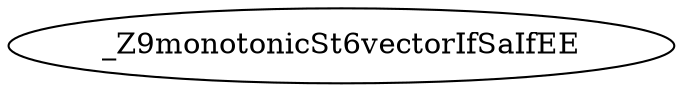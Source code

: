 digraph CallGraph {
    // Nodes
    _Z9monotonicSt6vectorIfSaIfEE;

    // Edges
    // Since there are no function calls, there are no edges.
}
